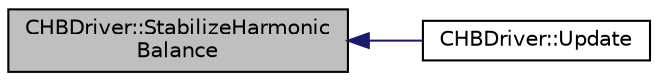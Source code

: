 digraph "CHBDriver::StabilizeHarmonicBalance"
{
  edge [fontname="Helvetica",fontsize="10",labelfontname="Helvetica",labelfontsize="10"];
  node [fontname="Helvetica",fontsize="10",shape=record];
  rankdir="LR";
  Node394 [label="CHBDriver::StabilizeHarmonic\lBalance",height=0.2,width=0.4,color="black", fillcolor="grey75", style="filled", fontcolor="black"];
  Node394 -> Node395 [dir="back",color="midnightblue",fontsize="10",style="solid",fontname="Helvetica"];
  Node395 [label="CHBDriver::Update",height=0.2,width=0.4,color="black", fillcolor="white", style="filled",URL="$class_c_h_b_driver.html#ad34ec58b57d70fdf128bb6685f732505",tooltip="Update the solution for the Harmonic Balance. "];
}
